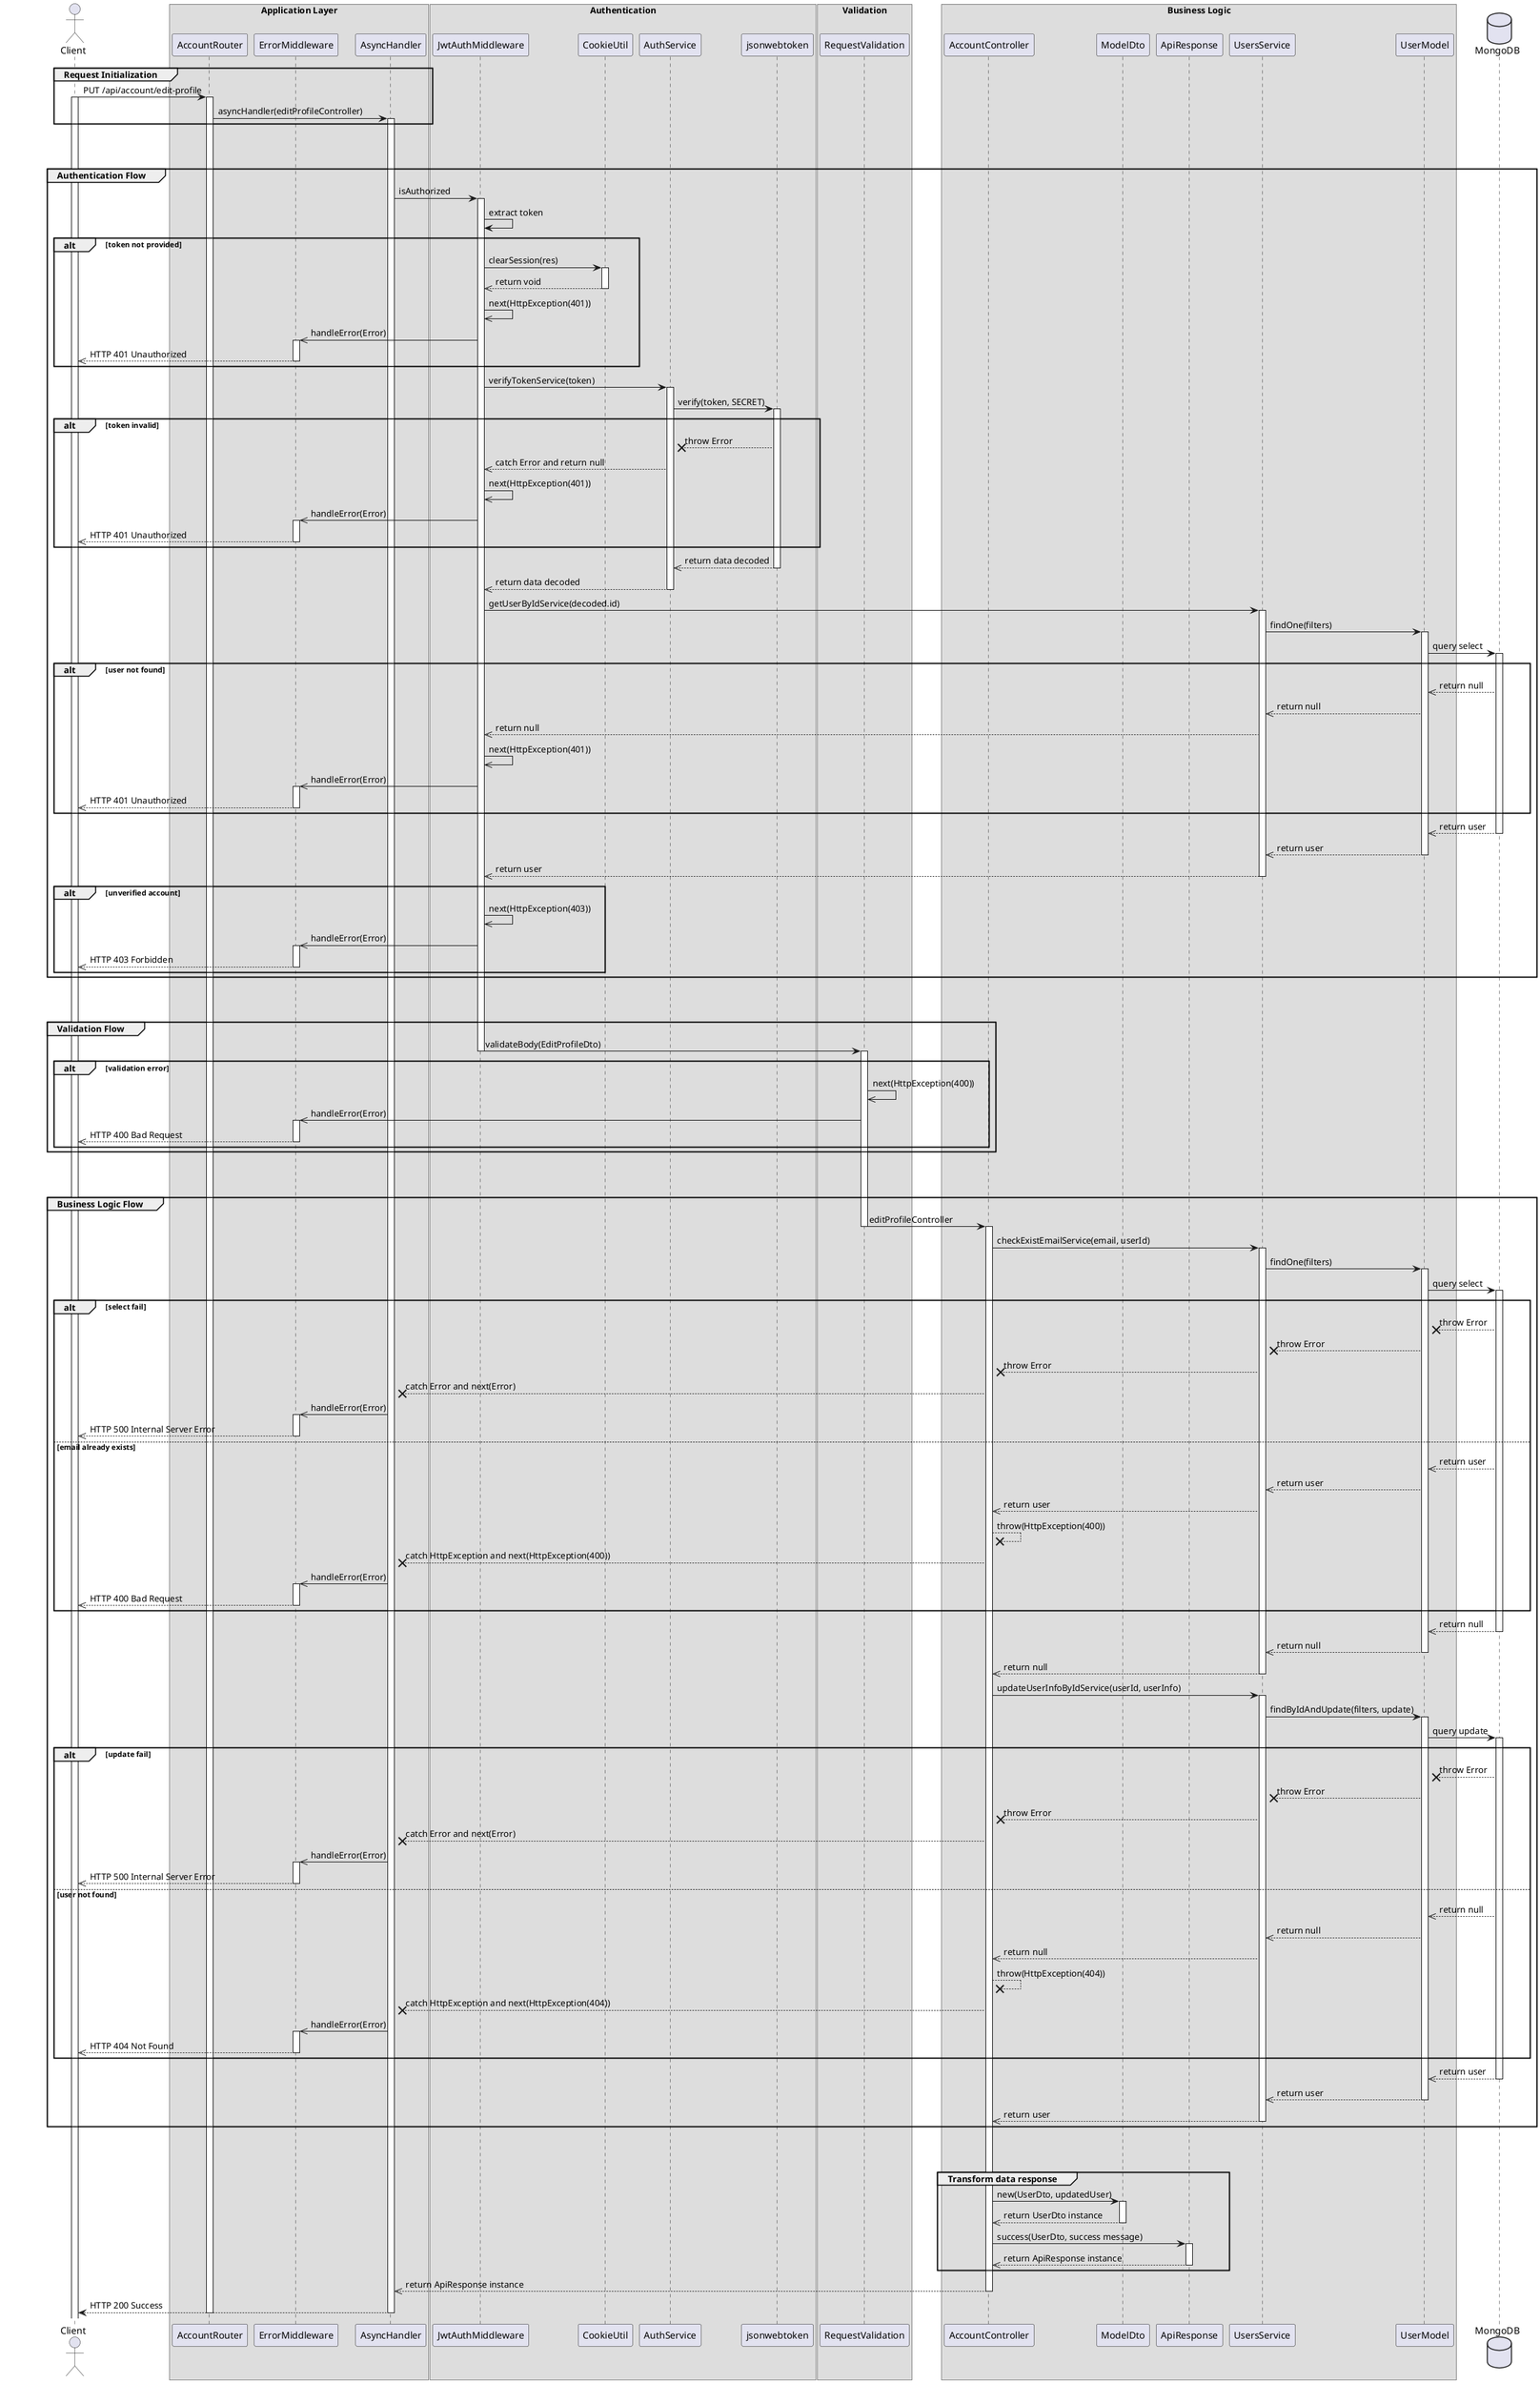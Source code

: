 @startuml Update User Profile

actor Client

box "Application Layer"
participant AccountRouter 
participant ErrorMiddleware 
participant AsyncHandler 
end box

box "Authentication"
participant JwtAuthMiddleware 
participant CookieUtil
participant AuthService
participant jsonwebtoken
end box

box "Validation"
participant RequestValidation
end box

box "Business Logic"
participant AccountController
participant ModelDto
participant ApiResponse
participant UsersService
participant UserModel
end box

database MongoDB

' Step 1
group Request Initialization
    Client -> AccountRouter: PUT /api/account/edit-profile
    activate Client
    activate AccountRouter
    AccountRouter -> AsyncHandler: asyncHandler(editProfileController)
    activate AsyncHandler
end

break
break

' Step 2
group Authentication Flow
    AsyncHandler -> JwtAuthMiddleware: isAuthorized
    activate JwtAuthMiddleware

    JwtAuthMiddleware -> JwtAuthMiddleware: extract token
    alt token not provided
        JwtAuthMiddleware -> CookieUtil: clearSession(res)
        activate CookieUtil
        CookieUtil -->> JwtAuthMiddleware: return void
        deactivate CookieUtil
        JwtAuthMiddleware ->> JwtAuthMiddleware: next(HttpException(401))
        JwtAuthMiddleware ->> ErrorMiddleware: handleError(Error)
        activate ErrorMiddleware
        ErrorMiddleware -->> Client: HTTP 401 Unauthorized
        deactivate ErrorMiddleware
    end 

    JwtAuthMiddleware -> AuthService: verifyTokenService(token)
    activate AuthService
    AuthService -> jsonwebtoken: verify(token, SECRET)
    activate jsonwebtoken
    alt token invalid
        jsonwebtoken --x AuthService: throw Error
        AuthService -->> JwtAuthMiddleware: catch Error and return null
        JwtAuthMiddleware ->> JwtAuthMiddleware: next(HttpException(401))
        JwtAuthMiddleware ->> ErrorMiddleware: handleError(Error)
        activate ErrorMiddleware
        ErrorMiddleware -->> Client: HTTP 401 Unauthorized
        deactivate ErrorMiddleware
    end

    jsonwebtoken -->> AuthService: return data decoded
    deactivate jsonwebtoken
    AuthService -->> JwtAuthMiddleware: return data decoded
    deactivate AuthService
    JwtAuthMiddleware -> UsersService: getUserByIdService(decoded.id)
    activate UsersService
    UsersService -> UserModel: findOne(filters)
    activate UserModel
    UserModel -> MongoDB: query select
    activate MongoDB

    alt user not found
        MongoDB -->> UserModel: return null
        UserModel -->> UsersService: return null
        UsersService -->> JwtAuthMiddleware: return null
        JwtAuthMiddleware ->> JwtAuthMiddleware: next(HttpException(401))
        JwtAuthMiddleware ->> ErrorMiddleware: handleError(Error)
        activate ErrorMiddleware
        ErrorMiddleware -->> Client: HTTP 401 Unauthorized
        deactivate ErrorMiddleware
    end

    MongoDB -->> UserModel: return user
    deactivate MongoDB
    UserModel -->> UsersService: return user
    deactivate UserModel
    UsersService -->> JwtAuthMiddleware: return user
    deactivate UsersService

    alt unverified account
        JwtAuthMiddleware ->> JwtAuthMiddleware: next(HttpException(403))
        JwtAuthMiddleware ->> ErrorMiddleware: handleError(Error)
        activate ErrorMiddleware
        ErrorMiddleware -->> Client: HTTP 403 Forbidden
        deactivate ErrorMiddleware
    end
end

break
break

' Step 3
group Validation Flow
    JwtAuthMiddleware -> RequestValidation: validateBody(EditProfileDto)
    deactivate JwtAuthMiddleware
    activate RequestValidation
    
    alt validation error
        RequestValidation ->> RequestValidation: next(HttpException(400))
        RequestValidation ->> ErrorMiddleware: handleError(Error)
        activate ErrorMiddleware
        ErrorMiddleware -->> Client: HTTP 400 Bad Request
        deactivate ErrorMiddleware
    end
end

break
break



' Step 4
group Business Logic Flow
    RequestValidation -> AccountController: editProfileController
    deactivate RequestValidation
    activate AccountController
    AccountController -> UsersService: checkExistEmailService(email, userId)    
    activate UsersService
    UsersService -> UserModel: findOne(filters)
    activate UserModel
    UserModel -> MongoDB: query select
    activate MongoDB

    alt select fail
        MongoDB --x UserModel: throw Error
        UserModel --x UsersService: throw Error
        UsersService --x AccountController: throw Error
        AccountController --x AsyncHandler: catch Error and next(Error)
        AsyncHandler ->> ErrorMiddleware: handleError(Error) 
        activate ErrorMiddleware
        ErrorMiddleware -->> Client: HTTP 500 Internal Server Error
        deactivate ErrorMiddleware
    else email already exists
        MongoDB -->> UserModel: return user
        UserModel -->> UsersService: return user
        UsersService -->> AccountController: return user
        AccountController --x AccountController: throw(HttpException(400))
        AccountController --x AsyncHandler: catch HttpException and next(HttpException(400))
        AsyncHandler ->> ErrorMiddleware: handleError(Error) 
        activate ErrorMiddleware
        ErrorMiddleware -->> Client: HTTP 400 Bad Request
        deactivate ErrorMiddleware
    end

    MongoDB -->> UserModel: return null
    deactivate MongoDB
    UserModel -->> UsersService: return null
    deactivate UserModel
    UsersService -->> AccountController: return null
    deactivate UsersService
    AccountController -> UsersService: updateUserInfoByIdService(userId, userInfo)
    activate UsersService
    UsersService -> UserModel: findByIdAndUpdate(filters, update)
    activate UserModel
    UserModel -> MongoDB: query update
    activate MongoDB

    alt update fail
        MongoDB --x UserModel: throw Error
        UserModel --x UsersService: throw Error
        UsersService --x AccountController: throw Error
        AccountController --x AsyncHandler: catch Error and next(Error)
        AsyncHandler ->> ErrorMiddleware: handleError(Error) 
        activate ErrorMiddleware
        ErrorMiddleware -->> Client: HTTP 500 Internal Server Error
        deactivate ErrorMiddleware
    else user not found
        MongoDB -->> UserModel: return null
        UserModel -->> UsersService: return null
        UsersService -->> AccountController: return null
        AccountController --x AccountController: throw(HttpException(404))
        AccountController --x AsyncHandler: catch HttpException and next(HttpException(404))
        AsyncHandler ->> ErrorMiddleware: handleError(Error) 
        activate ErrorMiddleware
        ErrorMiddleware -->> Client: HTTP 404 Not Found
        deactivate ErrorMiddleware
    end

    MongoDB -->> UserModel: return user
    deactivate MongoDB
    UserModel -->> UsersService: return user
    deactivate UserModel
    UsersService -->> AccountController: return user
    deactivate UsersService


       
end
break 
break 

group Transform data response
    AccountController -> ModelDto: new(UserDto, updatedUser)
    activate ModelDto
    ModelDto -->> AccountController: return UserDto instance
    deactivate ModelDto

    AccountController -> ApiResponse: success(UserDto, success message)
    activate ApiResponse
    ApiResponse -->> AccountController: return ApiResponse instance
    deactivate ApiResponse 
end
    
AccountController -->> AsyncHandler: return ApiResponse instance
deactivate AccountController
AsyncHandler --> Client: HTTP 200 Success
deactivate AsyncHandler
deactivate AccountRouter




@enduml